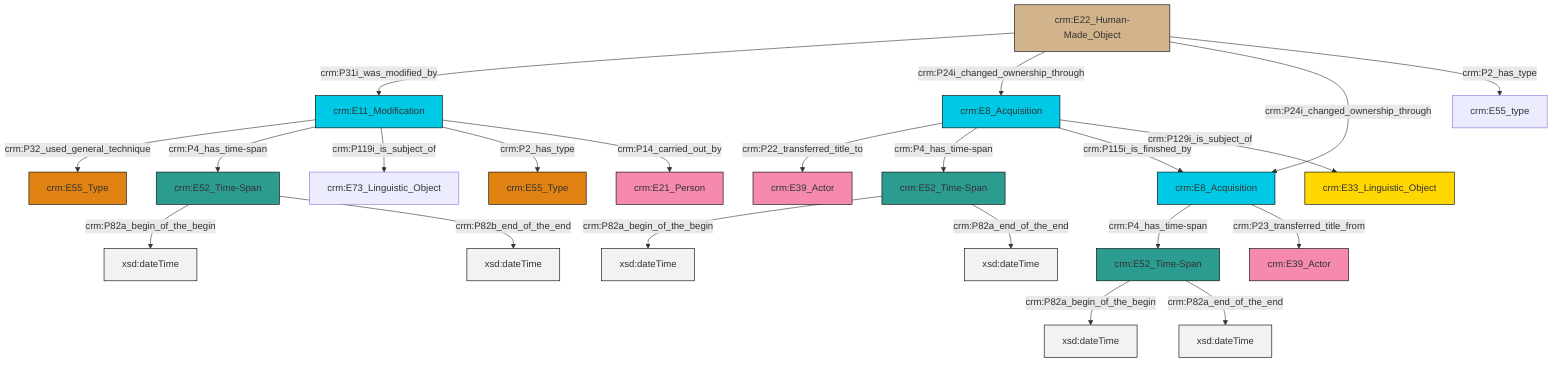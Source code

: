 graph TD
classDef Literal fill:#f2f2f2,stroke:#000000;
classDef CRM_Entity fill:#FFFFFF,stroke:#000000;
classDef Temporal_Entity fill:#00C9E6, stroke:#000000;
classDef Type fill:#E18312, stroke:#000000;
classDef Time-Span fill:#2C9C91, stroke:#000000;
classDef Appellation fill:#FFEB7F, stroke:#000000;
classDef Place fill:#008836, stroke:#000000;
classDef Persistent_Item fill:#B266B2, stroke:#000000;
classDef Conceptual_Object fill:#FFD700, stroke:#000000;
classDef Physical_Thing fill:#D2B48C, stroke:#000000;
classDef Actor fill:#f58aad, stroke:#000000;
classDef PC_Classes fill:#4ce600, stroke:#000000;
classDef Multi fill:#cccccc,stroke:#000000;

0["crm:E22_Human-Made_Object"]:::Physical_Thing -->|crm:P31i_was_modified_by| 1["crm:E11_Modification"]:::Temporal_Entity
1["crm:E11_Modification"]:::Temporal_Entity -->|crm:P32_used_general_technique| 4["crm:E55_Type"]:::Type
1["crm:E11_Modification"]:::Temporal_Entity -->|crm:P4_has_time-span| 5["crm:E52_Time-Span"]:::Time-Span
5["crm:E52_Time-Span"]:::Time-Span -->|crm:P82a_begin_of_the_begin| 6[xsd:dateTime]:::Literal
1["crm:E11_Modification"]:::Temporal_Entity -->|crm:P119i_is_subject_of| 2["crm:E73_Linguistic_Object"]:::Default
0["crm:E22_Human-Made_Object"]:::Physical_Thing -->|crm:P24i_changed_ownership_through| 15["crm:E8_Acquisition"]:::Temporal_Entity
16["crm:E8_Acquisition"]:::Temporal_Entity -->|crm:P4_has_time-span| 13["crm:E52_Time-Span"]:::Time-Span
15["crm:E8_Acquisition"]:::Temporal_Entity -->|crm:P22_transferred_title_to| 17["crm:E39_Actor"]:::Actor
11["crm:E52_Time-Span"]:::Time-Span -->|crm:P82a_begin_of_the_begin| 18[xsd:dateTime]:::Literal
1["crm:E11_Modification"]:::Temporal_Entity -->|crm:P2_has_type| 7["crm:E55_Type"]:::Type
15["crm:E8_Acquisition"]:::Temporal_Entity -->|crm:P4_has_time-span| 11["crm:E52_Time-Span"]:::Time-Span
13["crm:E52_Time-Span"]:::Time-Span -->|crm:P82a_begin_of_the_begin| 22[xsd:dateTime]:::Literal
15["crm:E8_Acquisition"]:::Temporal_Entity -->|crm:P115i_is_finished_by| 16["crm:E8_Acquisition"]:::Temporal_Entity
0["crm:E22_Human-Made_Object"]:::Physical_Thing -->|crm:P24i_changed_ownership_through| 16["crm:E8_Acquisition"]:::Temporal_Entity
5["crm:E52_Time-Span"]:::Time-Span -->|crm:P82b_end_of_the_end| 25[xsd:dateTime]:::Literal
13["crm:E52_Time-Span"]:::Time-Span -->|crm:P82a_end_of_the_end| 30[xsd:dateTime]:::Literal
11["crm:E52_Time-Span"]:::Time-Span -->|crm:P82a_end_of_the_end| 33[xsd:dateTime]:::Literal
16["crm:E8_Acquisition"]:::Temporal_Entity -->|crm:P23_transferred_title_from| 23["crm:E39_Actor"]:::Actor
1["crm:E11_Modification"]:::Temporal_Entity -->|crm:P14_carried_out_by| 26["crm:E21_Person"]:::Actor
15["crm:E8_Acquisition"]:::Temporal_Entity -->|crm:P129i_is_subject_of| 31["crm:E33_Linguistic_Object"]:::Conceptual_Object
0["crm:E22_Human-Made_Object"]:::Physical_Thing -->|crm:P2_has_type| 19["crm:E55_type"]:::Default